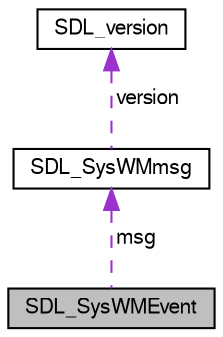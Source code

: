 digraph "SDL_SysWMEvent"
{
 // LATEX_PDF_SIZE
  edge [fontname="FreeSans",fontsize="10",labelfontname="FreeSans",labelfontsize="10"];
  node [fontname="FreeSans",fontsize="10",shape=record];
  Node1 [label="SDL_SysWMEvent",height=0.2,width=0.4,color="black", fillcolor="grey75", style="filled", fontcolor="black",tooltip="A video driver dependent system event (event.syswm.*) This event is disabled by default,..."];
  Node2 -> Node1 [dir="back",color="darkorchid3",fontsize="10",style="dashed",label=" msg" ,fontname="FreeSans"];
  Node2 [label="SDL_SysWMmsg",height=0.2,width=0.4,color="black", fillcolor="white", style="filled",URL="$de/deb/struct_s_d_l___sys_w_mmsg.html",tooltip=" "];
  Node3 -> Node2 [dir="back",color="darkorchid3",fontsize="10",style="dashed",label=" version" ,fontname="FreeSans"];
  Node3 [label="SDL_version",height=0.2,width=0.4,color="black", fillcolor="white", style="filled",URL="$d9/d84/struct_s_d_l__version.html",tooltip=" "];
}
